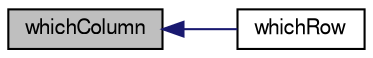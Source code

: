 digraph "whichColumn"
{
  bgcolor="transparent";
  edge [fontname="FreeSans",fontsize="10",labelfontname="FreeSans",labelfontsize="10"];
  node [fontname="FreeSans",fontsize="10",shape=record];
  rankdir="LR";
  Node599 [label="whichColumn",height=0.2,width=0.4,color="black", fillcolor="grey75", style="filled", fontcolor="black"];
  Node599 -> Node600 [dir="back",color="midnightblue",fontsize="10",style="solid",fontname="FreeSans"];
  Node600 [label="whichRow",height=0.2,width=0.4,color="black",URL="$a21674.html#a9bef0a9a4a764312df24257346213bf2",tooltip="Get row for index into m. "];
}
